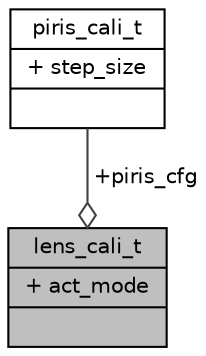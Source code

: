 digraph "lens_cali_t"
{
 // INTERACTIVE_SVG=YES
 // LATEX_PDF_SIZE
  bgcolor="transparent";
  edge [fontname="Helvetica",fontsize="10",labelfontname="Helvetica",labelfontsize="10"];
  node [fontname="Helvetica",fontsize="10",shape=record];
  Node1 [label="{lens_cali_t\n|+ act_mode\l|}",height=0.2,width=0.4,color="black", fillcolor="grey75", style="filled", fontcolor="black",tooltip="Description of lens calibration information."];
  Node2 -> Node1 [color="grey25",fontsize="10",style="solid",label=" +piris_cfg" ,arrowhead="odiamond",fontname="Helvetica"];
  Node2 [label="{piris_cali_t\n|+ step_size\l|}",height=0.2,width=0.4,color="black",URL="$db/d75/structpiris__cali__t.html",tooltip=" "];
}
